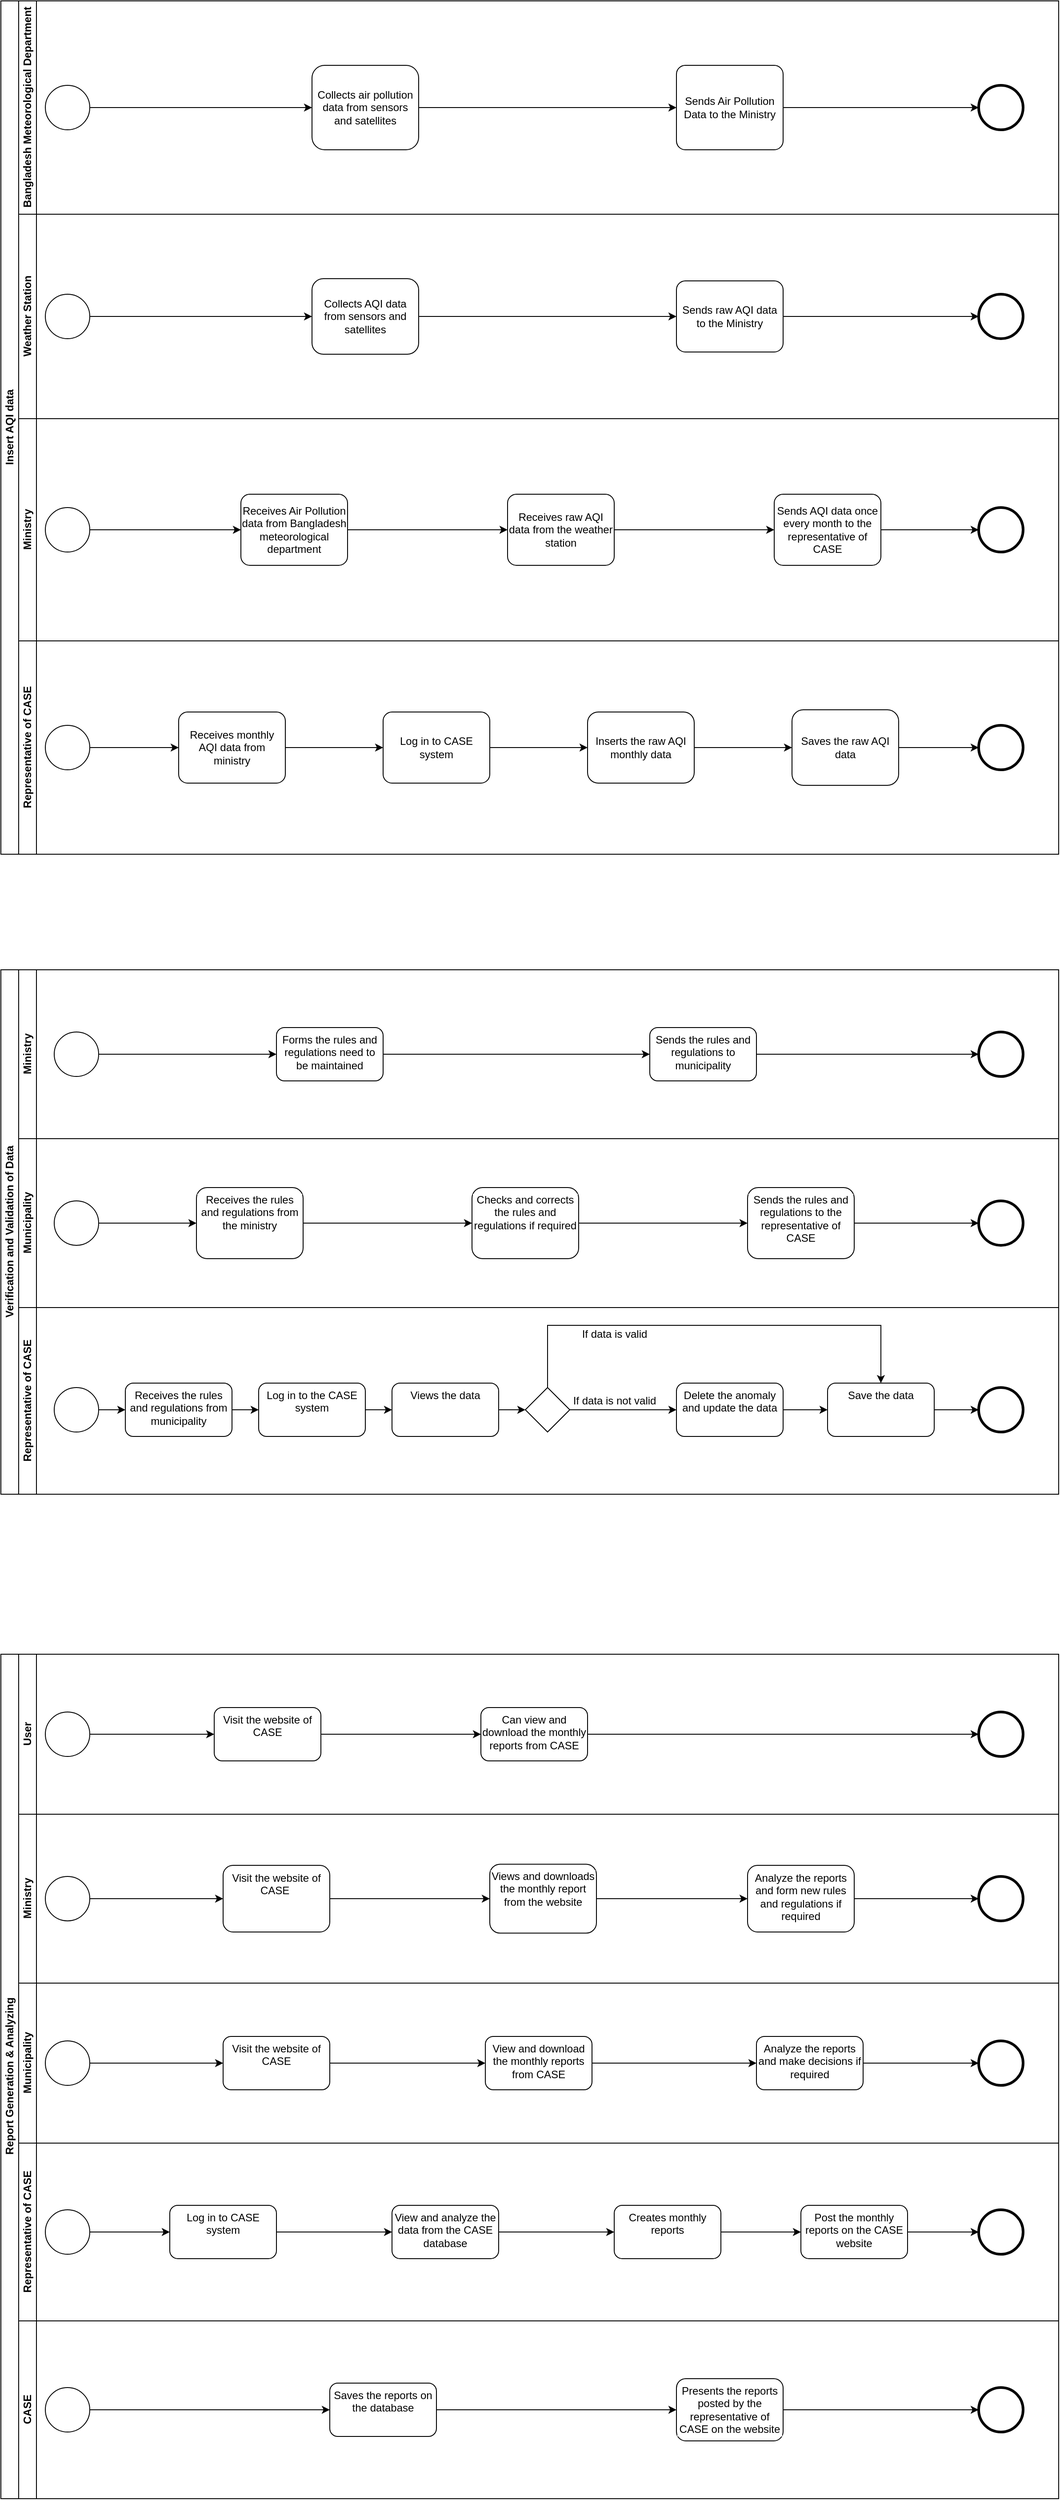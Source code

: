 <mxfile version="20.2.0" type="github">
  <diagram id="Bta4W7-dgrA3sp41XD7f" name="Page-1">
    <mxGraphModel dx="1221" dy="1772" grid="1" gridSize="10" guides="1" tooltips="1" connect="1" arrows="1" fold="1" page="1" pageScale="1" pageWidth="850" pageHeight="1100" math="0" shadow="0">
      <root>
        <mxCell id="0" />
        <mxCell id="1" parent="0" />
        <mxCell id="YjRkIidzmu9C3SZWxRxo-3" value="Insert AQI data&lt;br&gt;" style="swimlane;html=1;childLayout=stackLayout;resizeParent=1;resizeParentMax=0;horizontal=0;startSize=20;horizontalStack=0;" parent="1" vertex="1">
          <mxGeometry x="90" y="-1040" width="1190" height="960" as="geometry" />
        </mxCell>
        <mxCell id="YjRkIidzmu9C3SZWxRxo-14" value="Bangladesh Meteorological Department&lt;br&gt;" style="swimlane;html=1;startSize=20;horizontal=0;" parent="YjRkIidzmu9C3SZWxRxo-3" vertex="1">
          <mxGeometry x="20" width="1170" height="240" as="geometry" />
        </mxCell>
        <mxCell id="YZFd6w_Mn8chgRQiEdNk-71" value="" style="edgeStyle=orthogonalEdgeStyle;rounded=0;orthogonalLoop=1;jettySize=auto;html=1;" edge="1" parent="YjRkIidzmu9C3SZWxRxo-14" source="YjRkIidzmu9C3SZWxRxo-16" target="YZFd6w_Mn8chgRQiEdNk-70">
          <mxGeometry relative="1" as="geometry" />
        </mxCell>
        <mxCell id="YjRkIidzmu9C3SZWxRxo-16" value="" style="points=[[0.145,0.145,0],[0.5,0,0],[0.855,0.145,0],[1,0.5,0],[0.855,0.855,0],[0.5,1,0],[0.145,0.855,0],[0,0.5,0]];shape=mxgraph.bpmn.event;html=1;verticalLabelPosition=bottom;labelBackgroundColor=#ffffff;verticalAlign=top;align=center;perimeter=ellipsePerimeter;outlineConnect=0;aspect=fixed;outline=standard;symbol=general;" parent="YjRkIidzmu9C3SZWxRxo-14" vertex="1">
          <mxGeometry x="30" y="95" width="50" height="50" as="geometry" />
        </mxCell>
        <mxCell id="YjRkIidzmu9C3SZWxRxo-43" value="" style="edgeStyle=orthogonalEdgeStyle;rounded=0;orthogonalLoop=1;jettySize=auto;html=1;" parent="YjRkIidzmu9C3SZWxRxo-14" source="YjRkIidzmu9C3SZWxRxo-21" target="YjRkIidzmu9C3SZWxRxo-38" edge="1">
          <mxGeometry relative="1" as="geometry" />
        </mxCell>
        <mxCell id="YjRkIidzmu9C3SZWxRxo-21" value="Sends Air Pollution Data to the Ministry" style="points=[[0.25,0,0],[0.5,0,0],[0.75,0,0],[1,0.25,0],[1,0.5,0],[1,0.75,0],[0.75,1,0],[0.5,1,0],[0.25,1,0],[0,0.75,0],[0,0.5,0],[0,0.25,0]];shape=mxgraph.bpmn.task;whiteSpace=wrap;rectStyle=rounded;size=10;taskMarker=abstract;" parent="YjRkIidzmu9C3SZWxRxo-14" vertex="1">
          <mxGeometry x="740" y="72.5" width="120" height="95" as="geometry" />
        </mxCell>
        <mxCell id="YjRkIidzmu9C3SZWxRxo-38" value="" style="points=[[0.145,0.145,0],[0.5,0,0],[0.855,0.145,0],[1,0.5,0],[0.855,0.855,0],[0.5,1,0],[0.145,0.855,0],[0,0.5,0]];shape=mxgraph.bpmn.event;html=1;verticalLabelPosition=bottom;labelBackgroundColor=#ffffff;verticalAlign=top;align=center;perimeter=ellipsePerimeter;outlineConnect=0;aspect=fixed;outline=end;symbol=terminate2;" parent="YjRkIidzmu9C3SZWxRxo-14" vertex="1">
          <mxGeometry x="1080" y="95" width="50" height="50" as="geometry" />
        </mxCell>
        <mxCell id="YZFd6w_Mn8chgRQiEdNk-72" value="" style="edgeStyle=orthogonalEdgeStyle;rounded=0;orthogonalLoop=1;jettySize=auto;html=1;" edge="1" parent="YjRkIidzmu9C3SZWxRxo-14" source="YZFd6w_Mn8chgRQiEdNk-70" target="YjRkIidzmu9C3SZWxRxo-21">
          <mxGeometry relative="1" as="geometry" />
        </mxCell>
        <mxCell id="YZFd6w_Mn8chgRQiEdNk-70" value="Collects air pollution data from sensors and satellites" style="rounded=1;whiteSpace=wrap;html=1;" vertex="1" parent="YjRkIidzmu9C3SZWxRxo-14">
          <mxGeometry x="330" y="72.5" width="120" height="95" as="geometry" />
        </mxCell>
        <mxCell id="YjRkIidzmu9C3SZWxRxo-4" value="Weather Station" style="swimlane;html=1;startSize=20;horizontal=0;" parent="YjRkIidzmu9C3SZWxRxo-3" vertex="1">
          <mxGeometry x="20" y="240" width="1170" height="230" as="geometry" />
        </mxCell>
        <mxCell id="YZFd6w_Mn8chgRQiEdNk-75" value="" style="edgeStyle=orthogonalEdgeStyle;rounded=0;orthogonalLoop=1;jettySize=auto;html=1;" edge="1" parent="YjRkIidzmu9C3SZWxRxo-4" source="YjRkIidzmu9C3SZWxRxo-17" target="YZFd6w_Mn8chgRQiEdNk-73">
          <mxGeometry relative="1" as="geometry" />
        </mxCell>
        <mxCell id="YjRkIidzmu9C3SZWxRxo-17" value="" style="points=[[0.145,0.145,0],[0.5,0,0],[0.855,0.145,0],[1,0.5,0],[0.855,0.855,0],[0.5,1,0],[0.145,0.855,0],[0,0.5,0]];shape=mxgraph.bpmn.event;html=1;verticalLabelPosition=bottom;labelBackgroundColor=#ffffff;verticalAlign=top;align=center;perimeter=ellipsePerimeter;outlineConnect=0;aspect=fixed;outline=standard;symbol=general;" parent="YjRkIidzmu9C3SZWxRxo-4" vertex="1">
          <mxGeometry x="30" y="90" width="50" height="50" as="geometry" />
        </mxCell>
        <mxCell id="YjRkIidzmu9C3SZWxRxo-44" value="" style="edgeStyle=orthogonalEdgeStyle;rounded=0;orthogonalLoop=1;jettySize=auto;html=1;" parent="YjRkIidzmu9C3SZWxRxo-4" source="YjRkIidzmu9C3SZWxRxo-20" target="YjRkIidzmu9C3SZWxRxo-37" edge="1">
          <mxGeometry relative="1" as="geometry" />
        </mxCell>
        <mxCell id="YjRkIidzmu9C3SZWxRxo-20" value="Sends raw AQI data to the Ministry" style="points=[[0.25,0,0],[0.5,0,0],[0.75,0,0],[1,0.25,0],[1,0.5,0],[1,0.75,0],[0.75,1,0],[0.5,1,0],[0.25,1,0],[0,0.75,0],[0,0.5,0],[0,0.25,0]];shape=mxgraph.bpmn.task;whiteSpace=wrap;rectStyle=rounded;size=10;taskMarker=abstract;" parent="YjRkIidzmu9C3SZWxRxo-4" vertex="1">
          <mxGeometry x="740" y="75" width="120" height="80" as="geometry" />
        </mxCell>
        <mxCell id="YjRkIidzmu9C3SZWxRxo-37" value="" style="points=[[0.145,0.145,0],[0.5,0,0],[0.855,0.145,0],[1,0.5,0],[0.855,0.855,0],[0.5,1,0],[0.145,0.855,0],[0,0.5,0]];shape=mxgraph.bpmn.event;html=1;verticalLabelPosition=bottom;labelBackgroundColor=#ffffff;verticalAlign=top;align=center;perimeter=ellipsePerimeter;outlineConnect=0;aspect=fixed;outline=end;symbol=terminate2;" parent="YjRkIidzmu9C3SZWxRxo-4" vertex="1">
          <mxGeometry x="1080" y="90" width="50" height="50" as="geometry" />
        </mxCell>
        <mxCell id="YZFd6w_Mn8chgRQiEdNk-74" value="" style="edgeStyle=orthogonalEdgeStyle;rounded=0;orthogonalLoop=1;jettySize=auto;html=1;" edge="1" parent="YjRkIidzmu9C3SZWxRxo-4" source="YZFd6w_Mn8chgRQiEdNk-73" target="YjRkIidzmu9C3SZWxRxo-20">
          <mxGeometry relative="1" as="geometry" />
        </mxCell>
        <mxCell id="YZFd6w_Mn8chgRQiEdNk-73" value="Collects AQI data from sensors and satellites" style="rounded=1;whiteSpace=wrap;html=1;" vertex="1" parent="YjRkIidzmu9C3SZWxRxo-4">
          <mxGeometry x="330" y="72.5" width="120" height="85" as="geometry" />
        </mxCell>
        <mxCell id="YjRkIidzmu9C3SZWxRxo-5" value="Ministry" style="swimlane;html=1;startSize=20;horizontal=0;" parent="YjRkIidzmu9C3SZWxRxo-3" vertex="1">
          <mxGeometry x="20" y="470" width="1170" height="250" as="geometry" />
        </mxCell>
        <mxCell id="YjRkIidzmu9C3SZWxRxo-30" value="" style="edgeStyle=orthogonalEdgeStyle;rounded=0;orthogonalLoop=1;jettySize=auto;html=1;" parent="YjRkIidzmu9C3SZWxRxo-5" source="YjRkIidzmu9C3SZWxRxo-18" target="YjRkIidzmu9C3SZWxRxo-22" edge="1">
          <mxGeometry relative="1" as="geometry" />
        </mxCell>
        <mxCell id="YjRkIidzmu9C3SZWxRxo-18" value="" style="points=[[0.145,0.145,0],[0.5,0,0],[0.855,0.145,0],[1,0.5,0],[0.855,0.855,0],[0.5,1,0],[0.145,0.855,0],[0,0.5,0]];shape=mxgraph.bpmn.event;html=1;verticalLabelPosition=bottom;labelBackgroundColor=#ffffff;verticalAlign=top;align=center;perimeter=ellipsePerimeter;outlineConnect=0;aspect=fixed;outline=standard;symbol=general;" parent="YjRkIidzmu9C3SZWxRxo-5" vertex="1">
          <mxGeometry x="30" y="100" width="50" height="50" as="geometry" />
        </mxCell>
        <mxCell id="YjRkIidzmu9C3SZWxRxo-28" value="" style="edgeStyle=orthogonalEdgeStyle;rounded=0;orthogonalLoop=1;jettySize=auto;html=1;" parent="YjRkIidzmu9C3SZWxRxo-5" source="YjRkIidzmu9C3SZWxRxo-22" target="YjRkIidzmu9C3SZWxRxo-23" edge="1">
          <mxGeometry relative="1" as="geometry" />
        </mxCell>
        <mxCell id="YjRkIidzmu9C3SZWxRxo-22" value="Receives Air Pollution data from Bangladesh meteorological department" style="points=[[0.25,0,0],[0.5,0,0],[0.75,0,0],[1,0.25,0],[1,0.5,0],[1,0.75,0],[0.75,1,0],[0.5,1,0],[0.25,1,0],[0,0.75,0],[0,0.5,0],[0,0.25,0]];shape=mxgraph.bpmn.task;whiteSpace=wrap;rectStyle=rounded;size=10;taskMarker=abstract;" parent="YjRkIidzmu9C3SZWxRxo-5" vertex="1">
          <mxGeometry x="250" y="85" width="120" height="80" as="geometry" />
        </mxCell>
        <mxCell id="YjRkIidzmu9C3SZWxRxo-29" value="" style="edgeStyle=orthogonalEdgeStyle;rounded=0;orthogonalLoop=1;jettySize=auto;html=1;" parent="YjRkIidzmu9C3SZWxRxo-5" source="YjRkIidzmu9C3SZWxRxo-23" target="YjRkIidzmu9C3SZWxRxo-24" edge="1">
          <mxGeometry relative="1" as="geometry" />
        </mxCell>
        <mxCell id="YjRkIidzmu9C3SZWxRxo-23" value="Receives raw AQI data from the weather station" style="points=[[0.25,0,0],[0.5,0,0],[0.75,0,0],[1,0.25,0],[1,0.5,0],[1,0.75,0],[0.75,1,0],[0.5,1,0],[0.25,1,0],[0,0.75,0],[0,0.5,0],[0,0.25,0]];shape=mxgraph.bpmn.task;whiteSpace=wrap;rectStyle=rounded;size=10;taskMarker=abstract;" parent="YjRkIidzmu9C3SZWxRxo-5" vertex="1">
          <mxGeometry x="550" y="85" width="120" height="80" as="geometry" />
        </mxCell>
        <mxCell id="YjRkIidzmu9C3SZWxRxo-45" value="" style="edgeStyle=orthogonalEdgeStyle;rounded=0;orthogonalLoop=1;jettySize=auto;html=1;" parent="YjRkIidzmu9C3SZWxRxo-5" source="YjRkIidzmu9C3SZWxRxo-24" target="YjRkIidzmu9C3SZWxRxo-36" edge="1">
          <mxGeometry relative="1" as="geometry" />
        </mxCell>
        <mxCell id="YjRkIidzmu9C3SZWxRxo-24" value="Sends AQI data once every month to the representative of CASE" style="points=[[0.25,0,0],[0.5,0,0],[0.75,0,0],[1,0.25,0],[1,0.5,0],[1,0.75,0],[0.75,1,0],[0.5,1,0],[0.25,1,0],[0,0.75,0],[0,0.5,0],[0,0.25,0]];shape=mxgraph.bpmn.task;whiteSpace=wrap;rectStyle=rounded;size=10;taskMarker=abstract;" parent="YjRkIidzmu9C3SZWxRxo-5" vertex="1">
          <mxGeometry x="850" y="85" width="120" height="80" as="geometry" />
        </mxCell>
        <mxCell id="YjRkIidzmu9C3SZWxRxo-36" value="" style="points=[[0.145,0.145,0],[0.5,0,0],[0.855,0.145,0],[1,0.5,0],[0.855,0.855,0],[0.5,1,0],[0.145,0.855,0],[0,0.5,0]];shape=mxgraph.bpmn.event;html=1;verticalLabelPosition=bottom;labelBackgroundColor=#ffffff;verticalAlign=top;align=center;perimeter=ellipsePerimeter;outlineConnect=0;aspect=fixed;outline=end;symbol=terminate2;" parent="YjRkIidzmu9C3SZWxRxo-5" vertex="1">
          <mxGeometry x="1080" y="100" width="50" height="50" as="geometry" />
        </mxCell>
        <mxCell id="YjRkIidzmu9C3SZWxRxo-6" value="Representative of CASE" style="swimlane;html=1;startSize=20;horizontal=0;" parent="YjRkIidzmu9C3SZWxRxo-3" vertex="1">
          <mxGeometry x="20" y="720" width="1170" height="240" as="geometry">
            <mxRectangle x="20" y="240" width="460" height="30" as="alternateBounds" />
          </mxGeometry>
        </mxCell>
        <mxCell id="YjRkIidzmu9C3SZWxRxo-31" value="" style="edgeStyle=orthogonalEdgeStyle;rounded=0;orthogonalLoop=1;jettySize=auto;html=1;" parent="YjRkIidzmu9C3SZWxRxo-6" source="YjRkIidzmu9C3SZWxRxo-19" target="YjRkIidzmu9C3SZWxRxo-25" edge="1">
          <mxGeometry relative="1" as="geometry" />
        </mxCell>
        <mxCell id="YjRkIidzmu9C3SZWxRxo-19" value="" style="points=[[0.145,0.145,0],[0.5,0,0],[0.855,0.145,0],[1,0.5,0],[0.855,0.855,0],[0.5,1,0],[0.145,0.855,0],[0,0.5,0]];shape=mxgraph.bpmn.event;html=1;verticalLabelPosition=bottom;labelBackgroundColor=#ffffff;verticalAlign=top;align=center;perimeter=ellipsePerimeter;outlineConnect=0;aspect=fixed;outline=standard;symbol=general;" parent="YjRkIidzmu9C3SZWxRxo-6" vertex="1">
          <mxGeometry x="30" y="95" width="50" height="50" as="geometry" />
        </mxCell>
        <mxCell id="YjRkIidzmu9C3SZWxRxo-25" value="Receives monthly AQI data from ministry" style="points=[[0.25,0,0],[0.5,0,0],[0.75,0,0],[1,0.25,0],[1,0.5,0],[1,0.75,0],[0.75,1,0],[0.5,1,0],[0.25,1,0],[0,0.75,0],[0,0.5,0],[0,0.25,0]];shape=mxgraph.bpmn.task;whiteSpace=wrap;rectStyle=rounded;size=10;taskMarker=abstract;" parent="YjRkIidzmu9C3SZWxRxo-6" vertex="1">
          <mxGeometry x="180" y="80" width="120" height="80" as="geometry" />
        </mxCell>
        <mxCell id="YjRkIidzmu9C3SZWxRxo-34" value="" style="points=[[0.145,0.145,0],[0.5,0,0],[0.855,0.145,0],[1,0.5,0],[0.855,0.855,0],[0.5,1,0],[0.145,0.855,0],[0,0.5,0]];shape=mxgraph.bpmn.event;html=1;verticalLabelPosition=bottom;labelBackgroundColor=#ffffff;verticalAlign=top;align=center;perimeter=ellipsePerimeter;outlineConnect=0;aspect=fixed;outline=end;symbol=terminate2;" parent="YjRkIidzmu9C3SZWxRxo-6" vertex="1">
          <mxGeometry x="1080" y="95" width="50" height="50" as="geometry" />
        </mxCell>
        <mxCell id="YZFd6w_Mn8chgRQiEdNk-8" value="" style="edgeStyle=orthogonalEdgeStyle;rounded=0;orthogonalLoop=1;jettySize=auto;html=1;" edge="1" parent="YjRkIidzmu9C3SZWxRxo-6" source="YjRkIidzmu9C3SZWxRxo-26" target="YZFd6w_Mn8chgRQiEdNk-7">
          <mxGeometry relative="1" as="geometry" />
        </mxCell>
        <mxCell id="YjRkIidzmu9C3SZWxRxo-26" value="Log in to CASE system" style="points=[[0.25,0,0],[0.5,0,0],[0.75,0,0],[1,0.25,0],[1,0.5,0],[1,0.75,0],[0.75,1,0],[0.5,1,0],[0.25,1,0],[0,0.75,0],[0,0.5,0],[0,0.25,0]];shape=mxgraph.bpmn.task;whiteSpace=wrap;rectStyle=rounded;size=10;taskMarker=abstract;" parent="YjRkIidzmu9C3SZWxRxo-6" vertex="1">
          <mxGeometry x="410" y="80" width="120" height="80" as="geometry" />
        </mxCell>
        <mxCell id="YjRkIidzmu9C3SZWxRxo-27" value="" style="edgeStyle=orthogonalEdgeStyle;rounded=0;orthogonalLoop=1;jettySize=auto;html=1;" parent="YjRkIidzmu9C3SZWxRxo-6" source="YjRkIidzmu9C3SZWxRxo-25" target="YjRkIidzmu9C3SZWxRxo-26" edge="1">
          <mxGeometry relative="1" as="geometry" />
        </mxCell>
        <mxCell id="YZFd6w_Mn8chgRQiEdNk-7" value="Inserts the raw AQI monthly data" style="rounded=1;whiteSpace=wrap;html=1;" vertex="1" parent="YjRkIidzmu9C3SZWxRxo-6">
          <mxGeometry x="640" y="80" width="120" height="80" as="geometry" />
        </mxCell>
        <mxCell id="YZFd6w_Mn8chgRQiEdNk-10" value="Saves the raw AQI data" style="whiteSpace=wrap;html=1;rounded=1;" vertex="1" parent="YjRkIidzmu9C3SZWxRxo-6">
          <mxGeometry x="870" y="77.5" width="120" height="85" as="geometry" />
        </mxCell>
        <mxCell id="YZFd6w_Mn8chgRQiEdNk-11" value="" style="edgeStyle=orthogonalEdgeStyle;rounded=0;orthogonalLoop=1;jettySize=auto;html=1;" edge="1" parent="YjRkIidzmu9C3SZWxRxo-6" source="YZFd6w_Mn8chgRQiEdNk-7" target="YZFd6w_Mn8chgRQiEdNk-10">
          <mxGeometry relative="1" as="geometry" />
        </mxCell>
        <mxCell id="YZFd6w_Mn8chgRQiEdNk-12" value="" style="edgeStyle=orthogonalEdgeStyle;rounded=0;orthogonalLoop=1;jettySize=auto;html=1;" edge="1" parent="YjRkIidzmu9C3SZWxRxo-6" source="YZFd6w_Mn8chgRQiEdNk-10" target="YjRkIidzmu9C3SZWxRxo-34">
          <mxGeometry relative="1" as="geometry" />
        </mxCell>
        <mxCell id="YjRkIidzmu9C3SZWxRxo-57" value="Report Generation &amp;amp; Analyzing&lt;br&gt;" style="swimlane;html=1;childLayout=stackLayout;resizeParent=1;resizeParentMax=0;horizontal=0;startSize=20;horizontalStack=0;" parent="1" vertex="1">
          <mxGeometry x="90" y="820" width="1190" height="950" as="geometry" />
        </mxCell>
        <mxCell id="YjRkIidzmu9C3SZWxRxo-61" value="User" style="swimlane;html=1;startSize=20;horizontal=0;" parent="YjRkIidzmu9C3SZWxRxo-57" vertex="1">
          <mxGeometry x="20" width="1170" height="180" as="geometry" />
        </mxCell>
        <mxCell id="YZFd6w_Mn8chgRQiEdNk-60" value="" style="edgeStyle=orthogonalEdgeStyle;rounded=0;orthogonalLoop=1;jettySize=auto;html=1;" edge="1" parent="YjRkIidzmu9C3SZWxRxo-61" source="YjRkIidzmu9C3SZWxRxo-67" target="YZFd6w_Mn8chgRQiEdNk-59">
          <mxGeometry relative="1" as="geometry" />
        </mxCell>
        <mxCell id="YjRkIidzmu9C3SZWxRxo-67" value="" style="points=[[0.145,0.145,0],[0.5,0,0],[0.855,0.145,0],[1,0.5,0],[0.855,0.855,0],[0.5,1,0],[0.145,0.855,0],[0,0.5,0]];shape=mxgraph.bpmn.event;html=1;verticalLabelPosition=bottom;labelBackgroundColor=#ffffff;verticalAlign=top;align=center;perimeter=ellipsePerimeter;outlineConnect=0;aspect=fixed;outline=standard;symbol=general;" parent="YjRkIidzmu9C3SZWxRxo-61" vertex="1">
          <mxGeometry x="30" y="65" width="50" height="50" as="geometry" />
        </mxCell>
        <mxCell id="YjRkIidzmu9C3SZWxRxo-85" value="" style="edgeStyle=orthogonalEdgeStyle;rounded=0;orthogonalLoop=1;jettySize=auto;html=1;" parent="YjRkIidzmu9C3SZWxRxo-61" source="YjRkIidzmu9C3SZWxRxo-82" target="YjRkIidzmu9C3SZWxRxo-84" edge="1">
          <mxGeometry relative="1" as="geometry" />
        </mxCell>
        <mxCell id="YjRkIidzmu9C3SZWxRxo-82" value="Can view and download the monthly reports from CASE" style="rounded=1;whiteSpace=wrap;html=1;verticalAlign=top;labelBackgroundColor=#ffffff;" parent="YjRkIidzmu9C3SZWxRxo-61" vertex="1">
          <mxGeometry x="520" y="60" width="120" height="60" as="geometry" />
        </mxCell>
        <mxCell id="YjRkIidzmu9C3SZWxRxo-84" value="" style="points=[[0.145,0.145,0],[0.5,0,0],[0.855,0.145,0],[1,0.5,0],[0.855,0.855,0],[0.5,1,0],[0.145,0.855,0],[0,0.5,0]];shape=mxgraph.bpmn.event;html=1;verticalLabelPosition=bottom;labelBackgroundColor=#ffffff;verticalAlign=top;align=center;perimeter=ellipsePerimeter;outlineConnect=0;aspect=fixed;outline=end;symbol=terminate2;" parent="YjRkIidzmu9C3SZWxRxo-61" vertex="1">
          <mxGeometry x="1080" y="65" width="50" height="50" as="geometry" />
        </mxCell>
        <mxCell id="YZFd6w_Mn8chgRQiEdNk-63" value="" style="edgeStyle=orthogonalEdgeStyle;rounded=0;orthogonalLoop=1;jettySize=auto;html=1;" edge="1" parent="YjRkIidzmu9C3SZWxRxo-61" source="YZFd6w_Mn8chgRQiEdNk-59" target="YjRkIidzmu9C3SZWxRxo-82">
          <mxGeometry relative="1" as="geometry" />
        </mxCell>
        <mxCell id="YZFd6w_Mn8chgRQiEdNk-59" value="Visit the website of CASE" style="rounded=1;whiteSpace=wrap;html=1;verticalAlign=top;labelBackgroundColor=#ffffff;" vertex="1" parent="YjRkIidzmu9C3SZWxRxo-61">
          <mxGeometry x="220" y="60" width="120" height="60" as="geometry" />
        </mxCell>
        <mxCell id="YjRkIidzmu9C3SZWxRxo-62" value="Ministry" style="swimlane;html=1;startSize=20;horizontal=0;" parent="YjRkIidzmu9C3SZWxRxo-57" vertex="1">
          <mxGeometry x="20" y="180" width="1170" height="190" as="geometry" />
        </mxCell>
        <mxCell id="YZFd6w_Mn8chgRQiEdNk-77" value="" style="edgeStyle=orthogonalEdgeStyle;rounded=0;orthogonalLoop=1;jettySize=auto;html=1;" edge="1" parent="YjRkIidzmu9C3SZWxRxo-62" source="YjRkIidzmu9C3SZWxRxo-66" target="YZFd6w_Mn8chgRQiEdNk-76">
          <mxGeometry relative="1" as="geometry" />
        </mxCell>
        <mxCell id="YjRkIidzmu9C3SZWxRxo-66" value="" style="points=[[0.145,0.145,0],[0.5,0,0],[0.855,0.145,0],[1,0.5,0],[0.855,0.855,0],[0.5,1,0],[0.145,0.855,0],[0,0.5,0]];shape=mxgraph.bpmn.event;html=1;verticalLabelPosition=bottom;labelBackgroundColor=#ffffff;verticalAlign=top;align=center;perimeter=ellipsePerimeter;outlineConnect=0;aspect=fixed;outline=standard;symbol=general;" parent="YjRkIidzmu9C3SZWxRxo-62" vertex="1">
          <mxGeometry x="30" y="70" width="50" height="50" as="geometry" />
        </mxCell>
        <mxCell id="YZFd6w_Mn8chgRQiEdNk-82" value="" style="edgeStyle=orthogonalEdgeStyle;rounded=0;orthogonalLoop=1;jettySize=auto;html=1;" edge="1" parent="YjRkIidzmu9C3SZWxRxo-62" source="YjRkIidzmu9C3SZWxRxo-78" target="YZFd6w_Mn8chgRQiEdNk-81">
          <mxGeometry relative="1" as="geometry" />
        </mxCell>
        <mxCell id="YjRkIidzmu9C3SZWxRxo-78" value="Views and downloads the monthly report from the website" style="rounded=1;whiteSpace=wrap;html=1;verticalAlign=top;labelBackgroundColor=#ffffff;" parent="YjRkIidzmu9C3SZWxRxo-62" vertex="1">
          <mxGeometry x="530" y="56.25" width="120" height="77.5" as="geometry" />
        </mxCell>
        <mxCell id="YjRkIidzmu9C3SZWxRxo-80" value="" style="points=[[0.145,0.145,0],[0.5,0,0],[0.855,0.145,0],[1,0.5,0],[0.855,0.855,0],[0.5,1,0],[0.145,0.855,0],[0,0.5,0]];shape=mxgraph.bpmn.event;html=1;verticalLabelPosition=bottom;labelBackgroundColor=#ffffff;verticalAlign=top;align=center;perimeter=ellipsePerimeter;outlineConnect=0;aspect=fixed;outline=end;symbol=terminate2;" parent="YjRkIidzmu9C3SZWxRxo-62" vertex="1">
          <mxGeometry x="1080" y="70" width="50" height="50" as="geometry" />
        </mxCell>
        <mxCell id="YZFd6w_Mn8chgRQiEdNk-80" value="" style="edgeStyle=orthogonalEdgeStyle;rounded=0;orthogonalLoop=1;jettySize=auto;html=1;" edge="1" parent="YjRkIidzmu9C3SZWxRxo-62" source="YZFd6w_Mn8chgRQiEdNk-76" target="YjRkIidzmu9C3SZWxRxo-78">
          <mxGeometry relative="1" as="geometry" />
        </mxCell>
        <mxCell id="YZFd6w_Mn8chgRQiEdNk-76" value="Visit the website of CASE&amp;nbsp;" style="rounded=1;whiteSpace=wrap;html=1;verticalAlign=top;labelBackgroundColor=#ffffff;" vertex="1" parent="YjRkIidzmu9C3SZWxRxo-62">
          <mxGeometry x="230" y="57.5" width="120" height="75" as="geometry" />
        </mxCell>
        <mxCell id="YZFd6w_Mn8chgRQiEdNk-84" value="" style="edgeStyle=orthogonalEdgeStyle;rounded=0;orthogonalLoop=1;jettySize=auto;html=1;" edge="1" parent="YjRkIidzmu9C3SZWxRxo-62" source="YZFd6w_Mn8chgRQiEdNk-81" target="YjRkIidzmu9C3SZWxRxo-80">
          <mxGeometry relative="1" as="geometry" />
        </mxCell>
        <mxCell id="YZFd6w_Mn8chgRQiEdNk-81" value="Analyze the reports and form new rules and regulations if required" style="whiteSpace=wrap;html=1;verticalAlign=top;rounded=1;labelBackgroundColor=#ffffff;" vertex="1" parent="YjRkIidzmu9C3SZWxRxo-62">
          <mxGeometry x="820" y="57.5" width="120" height="75" as="geometry" />
        </mxCell>
        <mxCell id="YjRkIidzmu9C3SZWxRxo-58" value="Municipality" style="swimlane;html=1;startSize=20;horizontal=0;" parent="YjRkIidzmu9C3SZWxRxo-57" vertex="1">
          <mxGeometry x="20" y="370" width="1170" height="180" as="geometry" />
        </mxCell>
        <mxCell id="YZFd6w_Mn8chgRQiEdNk-86" value="" style="edgeStyle=orthogonalEdgeStyle;rounded=0;orthogonalLoop=1;jettySize=auto;html=1;" edge="1" parent="YjRkIidzmu9C3SZWxRxo-58" source="YjRkIidzmu9C3SZWxRxo-64" target="YZFd6w_Mn8chgRQiEdNk-85">
          <mxGeometry relative="1" as="geometry" />
        </mxCell>
        <mxCell id="YjRkIidzmu9C3SZWxRxo-64" value="" style="points=[[0.145,0.145,0],[0.5,0,0],[0.855,0.145,0],[1,0.5,0],[0.855,0.855,0],[0.5,1,0],[0.145,0.855,0],[0,0.5,0]];shape=mxgraph.bpmn.event;html=1;verticalLabelPosition=bottom;labelBackgroundColor=#ffffff;verticalAlign=top;align=center;perimeter=ellipsePerimeter;outlineConnect=0;aspect=fixed;outline=standard;symbol=general;" parent="YjRkIidzmu9C3SZWxRxo-58" vertex="1">
          <mxGeometry x="30" y="65" width="50" height="50" as="geometry" />
        </mxCell>
        <mxCell id="YjRkIidzmu9C3SZWxRxo-77" value="" style="edgeStyle=orthogonalEdgeStyle;rounded=0;orthogonalLoop=1;jettySize=auto;html=1;" parent="YjRkIidzmu9C3SZWxRxo-58" source="YjRkIidzmu9C3SZWxRxo-74" target="YjRkIidzmu9C3SZWxRxo-76" edge="1">
          <mxGeometry relative="1" as="geometry" />
        </mxCell>
        <mxCell id="YjRkIidzmu9C3SZWxRxo-74" value="Analyze the reports and make decisions if required" style="rounded=1;whiteSpace=wrap;html=1;verticalAlign=top;labelBackgroundColor=#ffffff;" parent="YjRkIidzmu9C3SZWxRxo-58" vertex="1">
          <mxGeometry x="830" y="60" width="120" height="60" as="geometry" />
        </mxCell>
        <mxCell id="YjRkIidzmu9C3SZWxRxo-76" value="" style="points=[[0.145,0.145,0],[0.5,0,0],[0.855,0.145,0],[1,0.5,0],[0.855,0.855,0],[0.5,1,0],[0.145,0.855,0],[0,0.5,0]];shape=mxgraph.bpmn.event;html=1;verticalLabelPosition=bottom;labelBackgroundColor=#ffffff;verticalAlign=top;align=center;perimeter=ellipsePerimeter;outlineConnect=0;aspect=fixed;outline=end;symbol=terminate2;" parent="YjRkIidzmu9C3SZWxRxo-58" vertex="1">
          <mxGeometry x="1080" y="65" width="50" height="50" as="geometry" />
        </mxCell>
        <mxCell id="YZFd6w_Mn8chgRQiEdNk-85" value="Visit the website of CASE" style="rounded=1;whiteSpace=wrap;html=1;verticalAlign=top;labelBackgroundColor=#ffffff;" vertex="1" parent="YjRkIidzmu9C3SZWxRxo-58">
          <mxGeometry x="230" y="60" width="120" height="60" as="geometry" />
        </mxCell>
        <mxCell id="YZFd6w_Mn8chgRQiEdNk-87" value="View and download the monthly reports from CASE" style="whiteSpace=wrap;html=1;verticalAlign=top;rounded=1;labelBackgroundColor=#ffffff;" vertex="1" parent="YjRkIidzmu9C3SZWxRxo-58">
          <mxGeometry x="525" y="60" width="120" height="60" as="geometry" />
        </mxCell>
        <mxCell id="YZFd6w_Mn8chgRQiEdNk-88" value="" style="edgeStyle=orthogonalEdgeStyle;rounded=0;orthogonalLoop=1;jettySize=auto;html=1;" edge="1" parent="YjRkIidzmu9C3SZWxRxo-58" source="YZFd6w_Mn8chgRQiEdNk-85" target="YZFd6w_Mn8chgRQiEdNk-87">
          <mxGeometry relative="1" as="geometry" />
        </mxCell>
        <mxCell id="YZFd6w_Mn8chgRQiEdNk-89" value="" style="edgeStyle=orthogonalEdgeStyle;rounded=0;orthogonalLoop=1;jettySize=auto;html=1;" edge="1" parent="YjRkIidzmu9C3SZWxRxo-58" source="YZFd6w_Mn8chgRQiEdNk-87" target="YjRkIidzmu9C3SZWxRxo-74">
          <mxGeometry relative="1" as="geometry" />
        </mxCell>
        <mxCell id="YjRkIidzmu9C3SZWxRxo-59" value="Representative of CASE" style="swimlane;html=1;startSize=20;horizontal=0;" parent="YjRkIidzmu9C3SZWxRxo-57" vertex="1">
          <mxGeometry x="20" y="550" width="1170" height="200" as="geometry" />
        </mxCell>
        <mxCell id="YZFd6w_Mn8chgRQiEdNk-91" value="" style="edgeStyle=orthogonalEdgeStyle;rounded=0;orthogonalLoop=1;jettySize=auto;html=1;" edge="1" parent="YjRkIidzmu9C3SZWxRxo-59" source="YjRkIidzmu9C3SZWxRxo-63" target="YZFd6w_Mn8chgRQiEdNk-90">
          <mxGeometry relative="1" as="geometry" />
        </mxCell>
        <mxCell id="YjRkIidzmu9C3SZWxRxo-63" value="" style="points=[[0.145,0.145,0],[0.5,0,0],[0.855,0.145,0],[1,0.5,0],[0.855,0.855,0],[0.5,1,0],[0.145,0.855,0],[0,0.5,0]];shape=mxgraph.bpmn.event;html=1;verticalLabelPosition=bottom;labelBackgroundColor=#ffffff;verticalAlign=top;align=center;perimeter=ellipsePerimeter;outlineConnect=0;aspect=fixed;outline=standard;symbol=general;" parent="YjRkIidzmu9C3SZWxRxo-59" vertex="1">
          <mxGeometry x="30" y="75" width="50" height="50" as="geometry" />
        </mxCell>
        <mxCell id="YjRkIidzmu9C3SZWxRxo-71" value="" style="edgeStyle=orthogonalEdgeStyle;rounded=0;orthogonalLoop=1;jettySize=auto;html=1;" parent="YjRkIidzmu9C3SZWxRxo-59" source="YjRkIidzmu9C3SZWxRxo-68" target="YjRkIidzmu9C3SZWxRxo-70" edge="1">
          <mxGeometry relative="1" as="geometry" />
        </mxCell>
        <mxCell id="YjRkIidzmu9C3SZWxRxo-68" value="Creates monthly reports" style="rounded=1;whiteSpace=wrap;html=1;verticalAlign=top;labelBackgroundColor=#ffffff;" parent="YjRkIidzmu9C3SZWxRxo-59" vertex="1">
          <mxGeometry x="670" y="70" width="120" height="60" as="geometry" />
        </mxCell>
        <mxCell id="YjRkIidzmu9C3SZWxRxo-73" value="" style="edgeStyle=orthogonalEdgeStyle;rounded=0;orthogonalLoop=1;jettySize=auto;html=1;" parent="YjRkIidzmu9C3SZWxRxo-59" source="YjRkIidzmu9C3SZWxRxo-70" target="YjRkIidzmu9C3SZWxRxo-72" edge="1">
          <mxGeometry relative="1" as="geometry" />
        </mxCell>
        <mxCell id="YjRkIidzmu9C3SZWxRxo-70" value="Post the monthly reports on the CASE website" style="rounded=1;whiteSpace=wrap;html=1;verticalAlign=top;labelBackgroundColor=#ffffff;" parent="YjRkIidzmu9C3SZWxRxo-59" vertex="1">
          <mxGeometry x="880" y="70" width="120" height="60" as="geometry" />
        </mxCell>
        <mxCell id="YjRkIidzmu9C3SZWxRxo-72" value="" style="points=[[0.145,0.145,0],[0.5,0,0],[0.855,0.145,0],[1,0.5,0],[0.855,0.855,0],[0.5,1,0],[0.145,0.855,0],[0,0.5,0]];shape=mxgraph.bpmn.event;html=1;verticalLabelPosition=bottom;labelBackgroundColor=#ffffff;verticalAlign=top;align=center;perimeter=ellipsePerimeter;outlineConnect=0;aspect=fixed;outline=end;symbol=terminate2;" parent="YjRkIidzmu9C3SZWxRxo-59" vertex="1">
          <mxGeometry x="1080" y="75" width="50" height="50" as="geometry" />
        </mxCell>
        <mxCell id="YZFd6w_Mn8chgRQiEdNk-90" value="Log in to CASE system" style="rounded=1;whiteSpace=wrap;html=1;verticalAlign=top;labelBackgroundColor=#ffffff;" vertex="1" parent="YjRkIidzmu9C3SZWxRxo-59">
          <mxGeometry x="170" y="70" width="120" height="60" as="geometry" />
        </mxCell>
        <mxCell id="YZFd6w_Mn8chgRQiEdNk-92" value="View and analyze the data from the CASE database" style="whiteSpace=wrap;html=1;verticalAlign=top;rounded=1;labelBackgroundColor=#ffffff;" vertex="1" parent="YjRkIidzmu9C3SZWxRxo-59">
          <mxGeometry x="420" y="70" width="120" height="60" as="geometry" />
        </mxCell>
        <mxCell id="YZFd6w_Mn8chgRQiEdNk-93" value="" style="edgeStyle=orthogonalEdgeStyle;rounded=0;orthogonalLoop=1;jettySize=auto;html=1;" edge="1" parent="YjRkIidzmu9C3SZWxRxo-59" source="YZFd6w_Mn8chgRQiEdNk-90" target="YZFd6w_Mn8chgRQiEdNk-92">
          <mxGeometry relative="1" as="geometry" />
        </mxCell>
        <mxCell id="YZFd6w_Mn8chgRQiEdNk-94" value="" style="edgeStyle=orthogonalEdgeStyle;rounded=0;orthogonalLoop=1;jettySize=auto;html=1;" edge="1" parent="YjRkIidzmu9C3SZWxRxo-59" source="YZFd6w_Mn8chgRQiEdNk-92" target="YjRkIidzmu9C3SZWxRxo-68">
          <mxGeometry relative="1" as="geometry" />
        </mxCell>
        <mxCell id="YjRkIidzmu9C3SZWxRxo-60" value="CASE" style="swimlane;html=1;startSize=20;horizontal=0;" parent="YjRkIidzmu9C3SZWxRxo-57" vertex="1">
          <mxGeometry x="20" y="750" width="1170" height="200" as="geometry" />
        </mxCell>
        <mxCell id="YZFd6w_Mn8chgRQiEdNk-96" value="" style="edgeStyle=orthogonalEdgeStyle;rounded=0;orthogonalLoop=1;jettySize=auto;html=1;" edge="1" parent="YjRkIidzmu9C3SZWxRxo-60" source="YjRkIidzmu9C3SZWxRxo-65" target="YZFd6w_Mn8chgRQiEdNk-95">
          <mxGeometry relative="1" as="geometry" />
        </mxCell>
        <mxCell id="YjRkIidzmu9C3SZWxRxo-65" value="" style="points=[[0.145,0.145,0],[0.5,0,0],[0.855,0.145,0],[1,0.5,0],[0.855,0.855,0],[0.5,1,0],[0.145,0.855,0],[0,0.5,0]];shape=mxgraph.bpmn.event;html=1;verticalLabelPosition=bottom;labelBackgroundColor=#ffffff;verticalAlign=top;align=center;perimeter=ellipsePerimeter;outlineConnect=0;aspect=fixed;outline=standard;symbol=general;" parent="YjRkIidzmu9C3SZWxRxo-60" vertex="1">
          <mxGeometry x="30" y="75" width="50" height="50" as="geometry" />
        </mxCell>
        <mxCell id="YjRkIidzmu9C3SZWxRxo-89" value="" style="edgeStyle=orthogonalEdgeStyle;rounded=0;orthogonalLoop=1;jettySize=auto;html=1;" parent="YjRkIidzmu9C3SZWxRxo-60" source="YjRkIidzmu9C3SZWxRxo-86" target="YjRkIidzmu9C3SZWxRxo-88" edge="1">
          <mxGeometry relative="1" as="geometry" />
        </mxCell>
        <mxCell id="YjRkIidzmu9C3SZWxRxo-86" value="Presents the reports posted by the representative of CASE on the website" style="rounded=1;whiteSpace=wrap;html=1;verticalAlign=top;labelBackgroundColor=#ffffff;" parent="YjRkIidzmu9C3SZWxRxo-60" vertex="1">
          <mxGeometry x="740" y="65" width="120" height="70" as="geometry" />
        </mxCell>
        <mxCell id="YjRkIidzmu9C3SZWxRxo-88" value="" style="points=[[0.145,0.145,0],[0.5,0,0],[0.855,0.145,0],[1,0.5,0],[0.855,0.855,0],[0.5,1,0],[0.145,0.855,0],[0,0.5,0]];shape=mxgraph.bpmn.event;html=1;verticalLabelPosition=bottom;labelBackgroundColor=#ffffff;verticalAlign=top;align=center;perimeter=ellipsePerimeter;outlineConnect=0;aspect=fixed;outline=end;symbol=terminate2;" parent="YjRkIidzmu9C3SZWxRxo-60" vertex="1">
          <mxGeometry x="1080" y="75" width="50" height="50" as="geometry" />
        </mxCell>
        <mxCell id="YZFd6w_Mn8chgRQiEdNk-97" value="" style="edgeStyle=orthogonalEdgeStyle;rounded=0;orthogonalLoop=1;jettySize=auto;html=1;" edge="1" parent="YjRkIidzmu9C3SZWxRxo-60" source="YZFd6w_Mn8chgRQiEdNk-95" target="YjRkIidzmu9C3SZWxRxo-86">
          <mxGeometry relative="1" as="geometry" />
        </mxCell>
        <mxCell id="YZFd6w_Mn8chgRQiEdNk-95" value="Saves the reports on the database" style="rounded=1;whiteSpace=wrap;html=1;verticalAlign=top;labelBackgroundColor=#ffffff;" vertex="1" parent="YjRkIidzmu9C3SZWxRxo-60">
          <mxGeometry x="350" y="70" width="120" height="60" as="geometry" />
        </mxCell>
        <mxCell id="YZFd6w_Mn8chgRQiEdNk-1" value="Verification and Validation of Data&lt;br&gt;" style="swimlane;html=1;childLayout=stackLayout;resizeParent=1;resizeParentMax=0;horizontal=0;startSize=20;horizontalStack=0;" vertex="1" parent="1">
          <mxGeometry x="90" y="50" width="1190" height="590" as="geometry" />
        </mxCell>
        <mxCell id="YZFd6w_Mn8chgRQiEdNk-2" value="Ministry&lt;br&gt;" style="swimlane;html=1;startSize=20;horizontal=0;" vertex="1" parent="YZFd6w_Mn8chgRQiEdNk-1">
          <mxGeometry x="20" width="1170" height="190" as="geometry" />
        </mxCell>
        <mxCell id="YZFd6w_Mn8chgRQiEdNk-17" value="" style="edgeStyle=orthogonalEdgeStyle;rounded=0;orthogonalLoop=1;jettySize=auto;html=1;" edge="1" parent="YZFd6w_Mn8chgRQiEdNk-2" source="YZFd6w_Mn8chgRQiEdNk-13" target="YZFd6w_Mn8chgRQiEdNk-16">
          <mxGeometry relative="1" as="geometry" />
        </mxCell>
        <mxCell id="YZFd6w_Mn8chgRQiEdNk-13" value="" style="points=[[0.145,0.145,0],[0.5,0,0],[0.855,0.145,0],[1,0.5,0],[0.855,0.855,0],[0.5,1,0],[0.145,0.855,0],[0,0.5,0]];shape=mxgraph.bpmn.event;html=1;verticalLabelPosition=bottom;labelBackgroundColor=#ffffff;verticalAlign=top;align=center;perimeter=ellipsePerimeter;outlineConnect=0;aspect=fixed;outline=standard;symbol=general;" vertex="1" parent="YZFd6w_Mn8chgRQiEdNk-2">
          <mxGeometry x="40" y="70" width="50" height="50" as="geometry" />
        </mxCell>
        <mxCell id="YZFd6w_Mn8chgRQiEdNk-19" value="" style="edgeStyle=orthogonalEdgeStyle;rounded=0;orthogonalLoop=1;jettySize=auto;html=1;" edge="1" parent="YZFd6w_Mn8chgRQiEdNk-2" source="YZFd6w_Mn8chgRQiEdNk-16" target="YZFd6w_Mn8chgRQiEdNk-18">
          <mxGeometry relative="1" as="geometry" />
        </mxCell>
        <mxCell id="YZFd6w_Mn8chgRQiEdNk-16" value="Forms the rules and regulations need to be maintained" style="rounded=1;whiteSpace=wrap;html=1;verticalAlign=top;labelBackgroundColor=#ffffff;" vertex="1" parent="YZFd6w_Mn8chgRQiEdNk-2">
          <mxGeometry x="290" y="65" width="120" height="60" as="geometry" />
        </mxCell>
        <mxCell id="YZFd6w_Mn8chgRQiEdNk-21" value="" style="edgeStyle=orthogonalEdgeStyle;rounded=0;orthogonalLoop=1;jettySize=auto;html=1;" edge="1" parent="YZFd6w_Mn8chgRQiEdNk-2" source="YZFd6w_Mn8chgRQiEdNk-18" target="YZFd6w_Mn8chgRQiEdNk-20">
          <mxGeometry relative="1" as="geometry" />
        </mxCell>
        <mxCell id="YZFd6w_Mn8chgRQiEdNk-18" value="Sends the rules and regulations to municipality" style="rounded=1;whiteSpace=wrap;html=1;verticalAlign=top;labelBackgroundColor=#ffffff;" vertex="1" parent="YZFd6w_Mn8chgRQiEdNk-2">
          <mxGeometry x="710" y="65" width="120" height="60" as="geometry" />
        </mxCell>
        <mxCell id="YZFd6w_Mn8chgRQiEdNk-20" value="" style="points=[[0.145,0.145,0],[0.5,0,0],[0.855,0.145,0],[1,0.5,0],[0.855,0.855,0],[0.5,1,0],[0.145,0.855,0],[0,0.5,0]];shape=mxgraph.bpmn.event;html=1;verticalLabelPosition=bottom;labelBackgroundColor=#ffffff;verticalAlign=top;align=center;perimeter=ellipsePerimeter;outlineConnect=0;aspect=fixed;outline=end;symbol=terminate2;" vertex="1" parent="YZFd6w_Mn8chgRQiEdNk-2">
          <mxGeometry x="1080" y="70" width="50" height="50" as="geometry" />
        </mxCell>
        <mxCell id="YZFd6w_Mn8chgRQiEdNk-3" value="Municipality" style="swimlane;html=1;startSize=20;horizontal=0;" vertex="1" parent="YZFd6w_Mn8chgRQiEdNk-1">
          <mxGeometry x="20" y="190" width="1170" height="190" as="geometry" />
        </mxCell>
        <mxCell id="YZFd6w_Mn8chgRQiEdNk-23" value="" style="edgeStyle=orthogonalEdgeStyle;rounded=0;orthogonalLoop=1;jettySize=auto;html=1;" edge="1" parent="YZFd6w_Mn8chgRQiEdNk-3" source="YZFd6w_Mn8chgRQiEdNk-14" target="YZFd6w_Mn8chgRQiEdNk-22">
          <mxGeometry relative="1" as="geometry" />
        </mxCell>
        <mxCell id="YZFd6w_Mn8chgRQiEdNk-14" value="" style="points=[[0.145,0.145,0],[0.5,0,0],[0.855,0.145,0],[1,0.5,0],[0.855,0.855,0],[0.5,1,0],[0.145,0.855,0],[0,0.5,0]];shape=mxgraph.bpmn.event;html=1;verticalLabelPosition=bottom;labelBackgroundColor=#ffffff;verticalAlign=top;align=center;perimeter=ellipsePerimeter;outlineConnect=0;aspect=fixed;outline=standard;symbol=general;" vertex="1" parent="YZFd6w_Mn8chgRQiEdNk-3">
          <mxGeometry x="40" y="70" width="50" height="50" as="geometry" />
        </mxCell>
        <mxCell id="YZFd6w_Mn8chgRQiEdNk-25" value="" style="edgeStyle=orthogonalEdgeStyle;rounded=0;orthogonalLoop=1;jettySize=auto;html=1;" edge="1" parent="YZFd6w_Mn8chgRQiEdNk-3" source="YZFd6w_Mn8chgRQiEdNk-22" target="YZFd6w_Mn8chgRQiEdNk-24">
          <mxGeometry relative="1" as="geometry" />
        </mxCell>
        <mxCell id="YZFd6w_Mn8chgRQiEdNk-22" value="Receives the rules and regulations from the ministry" style="rounded=1;whiteSpace=wrap;html=1;verticalAlign=top;labelBackgroundColor=#ffffff;" vertex="1" parent="YZFd6w_Mn8chgRQiEdNk-3">
          <mxGeometry x="200" y="55" width="120" height="80" as="geometry" />
        </mxCell>
        <mxCell id="YZFd6w_Mn8chgRQiEdNk-27" value="" style="edgeStyle=orthogonalEdgeStyle;rounded=0;orthogonalLoop=1;jettySize=auto;html=1;" edge="1" parent="YZFd6w_Mn8chgRQiEdNk-3" source="YZFd6w_Mn8chgRQiEdNk-24" target="YZFd6w_Mn8chgRQiEdNk-26">
          <mxGeometry relative="1" as="geometry" />
        </mxCell>
        <mxCell id="YZFd6w_Mn8chgRQiEdNk-24" value="Checks and corrects the rules and regulations if required" style="whiteSpace=wrap;html=1;verticalAlign=top;rounded=1;labelBackgroundColor=#ffffff;" vertex="1" parent="YZFd6w_Mn8chgRQiEdNk-3">
          <mxGeometry x="510" y="55" width="120" height="80" as="geometry" />
        </mxCell>
        <mxCell id="YZFd6w_Mn8chgRQiEdNk-29" value="" style="edgeStyle=orthogonalEdgeStyle;rounded=0;orthogonalLoop=1;jettySize=auto;html=1;" edge="1" parent="YZFd6w_Mn8chgRQiEdNk-3" source="YZFd6w_Mn8chgRQiEdNk-26" target="YZFd6w_Mn8chgRQiEdNk-28">
          <mxGeometry relative="1" as="geometry" />
        </mxCell>
        <mxCell id="YZFd6w_Mn8chgRQiEdNk-26" value="Sends the rules and regulations to the representative of CASE" style="whiteSpace=wrap;html=1;verticalAlign=top;rounded=1;labelBackgroundColor=#ffffff;" vertex="1" parent="YZFd6w_Mn8chgRQiEdNk-3">
          <mxGeometry x="820" y="55" width="120" height="80" as="geometry" />
        </mxCell>
        <mxCell id="YZFd6w_Mn8chgRQiEdNk-28" value="" style="points=[[0.145,0.145,0],[0.5,0,0],[0.855,0.145,0],[1,0.5,0],[0.855,0.855,0],[0.5,1,0],[0.145,0.855,0],[0,0.5,0]];shape=mxgraph.bpmn.event;html=1;verticalLabelPosition=bottom;labelBackgroundColor=#ffffff;verticalAlign=top;align=center;perimeter=ellipsePerimeter;outlineConnect=0;aspect=fixed;outline=end;symbol=terminate2;" vertex="1" parent="YZFd6w_Mn8chgRQiEdNk-3">
          <mxGeometry x="1080" y="70" width="50" height="50" as="geometry" />
        </mxCell>
        <mxCell id="YZFd6w_Mn8chgRQiEdNk-4" value="Representative of CASE&lt;br&gt;" style="swimlane;html=1;startSize=20;horizontal=0;" vertex="1" parent="YZFd6w_Mn8chgRQiEdNk-1">
          <mxGeometry x="20" y="380" width="1170" height="210" as="geometry" />
        </mxCell>
        <mxCell id="YZFd6w_Mn8chgRQiEdNk-33" value="" style="edgeStyle=orthogonalEdgeStyle;rounded=0;orthogonalLoop=1;jettySize=auto;html=1;" edge="1" parent="YZFd6w_Mn8chgRQiEdNk-4" source="YZFd6w_Mn8chgRQiEdNk-15" target="YZFd6w_Mn8chgRQiEdNk-32">
          <mxGeometry relative="1" as="geometry" />
        </mxCell>
        <mxCell id="YZFd6w_Mn8chgRQiEdNk-15" value="" style="points=[[0.145,0.145,0],[0.5,0,0],[0.855,0.145,0],[1,0.5,0],[0.855,0.855,0],[0.5,1,0],[0.145,0.855,0],[0,0.5,0]];shape=mxgraph.bpmn.event;html=1;verticalLabelPosition=bottom;labelBackgroundColor=#ffffff;verticalAlign=top;align=center;perimeter=ellipsePerimeter;outlineConnect=0;aspect=fixed;outline=standard;symbol=general;" vertex="1" parent="YZFd6w_Mn8chgRQiEdNk-4">
          <mxGeometry x="40" y="90" width="50" height="50" as="geometry" />
        </mxCell>
        <mxCell id="YZFd6w_Mn8chgRQiEdNk-35" value="" style="edgeStyle=orthogonalEdgeStyle;rounded=0;orthogonalLoop=1;jettySize=auto;html=1;" edge="1" parent="YZFd6w_Mn8chgRQiEdNk-4" source="YZFd6w_Mn8chgRQiEdNk-32" target="YZFd6w_Mn8chgRQiEdNk-34">
          <mxGeometry relative="1" as="geometry" />
        </mxCell>
        <mxCell id="YZFd6w_Mn8chgRQiEdNk-32" value="Receives the rules and regulations from municipality" style="rounded=1;whiteSpace=wrap;html=1;verticalAlign=top;labelBackgroundColor=#ffffff;" vertex="1" parent="YZFd6w_Mn8chgRQiEdNk-4">
          <mxGeometry x="120" y="85" width="120" height="60" as="geometry" />
        </mxCell>
        <mxCell id="YZFd6w_Mn8chgRQiEdNk-37" value="" style="edgeStyle=orthogonalEdgeStyle;rounded=0;orthogonalLoop=1;jettySize=auto;html=1;" edge="1" parent="YZFd6w_Mn8chgRQiEdNk-4" source="YZFd6w_Mn8chgRQiEdNk-34" target="YZFd6w_Mn8chgRQiEdNk-36">
          <mxGeometry relative="1" as="geometry" />
        </mxCell>
        <mxCell id="YZFd6w_Mn8chgRQiEdNk-34" value="Log in to the CASE system" style="whiteSpace=wrap;html=1;verticalAlign=top;rounded=1;labelBackgroundColor=#ffffff;" vertex="1" parent="YZFd6w_Mn8chgRQiEdNk-4">
          <mxGeometry x="270" y="85" width="120" height="60" as="geometry" />
        </mxCell>
        <mxCell id="YZFd6w_Mn8chgRQiEdNk-39" value="" style="edgeStyle=orthogonalEdgeStyle;rounded=0;orthogonalLoop=1;jettySize=auto;html=1;entryX=0;entryY=0.5;entryDx=0;entryDy=0;entryPerimeter=0;" edge="1" parent="YZFd6w_Mn8chgRQiEdNk-4" source="YZFd6w_Mn8chgRQiEdNk-36" target="YZFd6w_Mn8chgRQiEdNk-43">
          <mxGeometry relative="1" as="geometry">
            <mxPoint x="560" y="115" as="targetPoint" />
          </mxGeometry>
        </mxCell>
        <mxCell id="YZFd6w_Mn8chgRQiEdNk-36" value="Views the data" style="whiteSpace=wrap;html=1;verticalAlign=top;rounded=1;labelBackgroundColor=#ffffff;" vertex="1" parent="YZFd6w_Mn8chgRQiEdNk-4">
          <mxGeometry x="420" y="85" width="120" height="60" as="geometry" />
        </mxCell>
        <mxCell id="YZFd6w_Mn8chgRQiEdNk-50" value="" style="edgeStyle=orthogonalEdgeStyle;rounded=0;orthogonalLoop=1;jettySize=auto;html=1;" edge="1" parent="YZFd6w_Mn8chgRQiEdNk-4" source="YZFd6w_Mn8chgRQiEdNk-43" target="YZFd6w_Mn8chgRQiEdNk-49">
          <mxGeometry relative="1" as="geometry" />
        </mxCell>
        <mxCell id="YZFd6w_Mn8chgRQiEdNk-43" value="" style="points=[[0.25,0.25,0],[0.5,0,0],[0.75,0.25,0],[1,0.5,0],[0.75,0.75,0],[0.5,1,0],[0.25,0.75,0],[0,0.5,0]];shape=mxgraph.bpmn.gateway2;html=1;verticalLabelPosition=bottom;labelBackgroundColor=#ffffff;verticalAlign=top;align=center;perimeter=rhombusPerimeter;outlineConnect=0;outline=none;symbol=none;" vertex="1" parent="YZFd6w_Mn8chgRQiEdNk-4">
          <mxGeometry x="570" y="90" width="50" height="50" as="geometry" />
        </mxCell>
        <mxCell id="YZFd6w_Mn8chgRQiEdNk-49" value="Delete the anomaly and update the data" style="rounded=1;whiteSpace=wrap;html=1;verticalAlign=top;labelBackgroundColor=#ffffff;" vertex="1" parent="YZFd6w_Mn8chgRQiEdNk-4">
          <mxGeometry x="740" y="85" width="120" height="60" as="geometry" />
        </mxCell>
        <mxCell id="YZFd6w_Mn8chgRQiEdNk-51" value="Save the data" style="rounded=1;whiteSpace=wrap;html=1;verticalAlign=top;labelBackgroundColor=#ffffff;" vertex="1" parent="YZFd6w_Mn8chgRQiEdNk-4">
          <mxGeometry x="910" y="85" width="120" height="60" as="geometry" />
        </mxCell>
        <mxCell id="YZFd6w_Mn8chgRQiEdNk-52" value="" style="edgeStyle=orthogonalEdgeStyle;rounded=0;orthogonalLoop=1;jettySize=auto;html=1;" edge="1" parent="YZFd6w_Mn8chgRQiEdNk-4" source="YZFd6w_Mn8chgRQiEdNk-49" target="YZFd6w_Mn8chgRQiEdNk-51">
          <mxGeometry relative="1" as="geometry" />
        </mxCell>
        <mxCell id="YZFd6w_Mn8chgRQiEdNk-53" value="" style="points=[[0.145,0.145,0],[0.5,0,0],[0.855,0.145,0],[1,0.5,0],[0.855,0.855,0],[0.5,1,0],[0.145,0.855,0],[0,0.5,0]];shape=mxgraph.bpmn.event;html=1;verticalLabelPosition=bottom;labelBackgroundColor=#ffffff;verticalAlign=top;align=center;perimeter=ellipsePerimeter;outlineConnect=0;aspect=fixed;outline=end;symbol=terminate2;" vertex="1" parent="YZFd6w_Mn8chgRQiEdNk-4">
          <mxGeometry x="1080" y="90" width="50" height="50" as="geometry" />
        </mxCell>
        <mxCell id="YZFd6w_Mn8chgRQiEdNk-54" value="" style="edgeStyle=orthogonalEdgeStyle;rounded=0;orthogonalLoop=1;jettySize=auto;html=1;" edge="1" parent="YZFd6w_Mn8chgRQiEdNk-4" source="YZFd6w_Mn8chgRQiEdNk-51" target="YZFd6w_Mn8chgRQiEdNk-53">
          <mxGeometry relative="1" as="geometry" />
        </mxCell>
        <mxCell id="YZFd6w_Mn8chgRQiEdNk-56" value="If data is not valid" style="text;html=1;align=center;verticalAlign=middle;resizable=0;points=[];autosize=1;strokeColor=none;fillColor=none;" vertex="1" parent="YZFd6w_Mn8chgRQiEdNk-4">
          <mxGeometry x="610" y="90" width="120" height="30" as="geometry" />
        </mxCell>
        <mxCell id="YZFd6w_Mn8chgRQiEdNk-57" value="" style="endArrow=classic;html=1;rounded=0;entryX=0.5;entryY=0;entryDx=0;entryDy=0;exitX=0.5;exitY=0;exitDx=0;exitDy=0;exitPerimeter=0;" edge="1" parent="YZFd6w_Mn8chgRQiEdNk-4" source="YZFd6w_Mn8chgRQiEdNk-43" target="YZFd6w_Mn8chgRQiEdNk-51">
          <mxGeometry width="50" height="50" relative="1" as="geometry">
            <mxPoint x="570" y="200" as="sourcePoint" />
            <mxPoint x="620" y="150" as="targetPoint" />
            <Array as="points">
              <mxPoint x="595" y="20" />
              <mxPoint x="970" y="20" />
            </Array>
          </mxGeometry>
        </mxCell>
        <mxCell id="YZFd6w_Mn8chgRQiEdNk-58" value="If data is valid" style="text;html=1;align=center;verticalAlign=middle;resizable=0;points=[];autosize=1;strokeColor=none;fillColor=none;" vertex="1" parent="YZFd6w_Mn8chgRQiEdNk-4">
          <mxGeometry x="620" y="15" width="100" height="30" as="geometry" />
        </mxCell>
      </root>
    </mxGraphModel>
  </diagram>
</mxfile>
